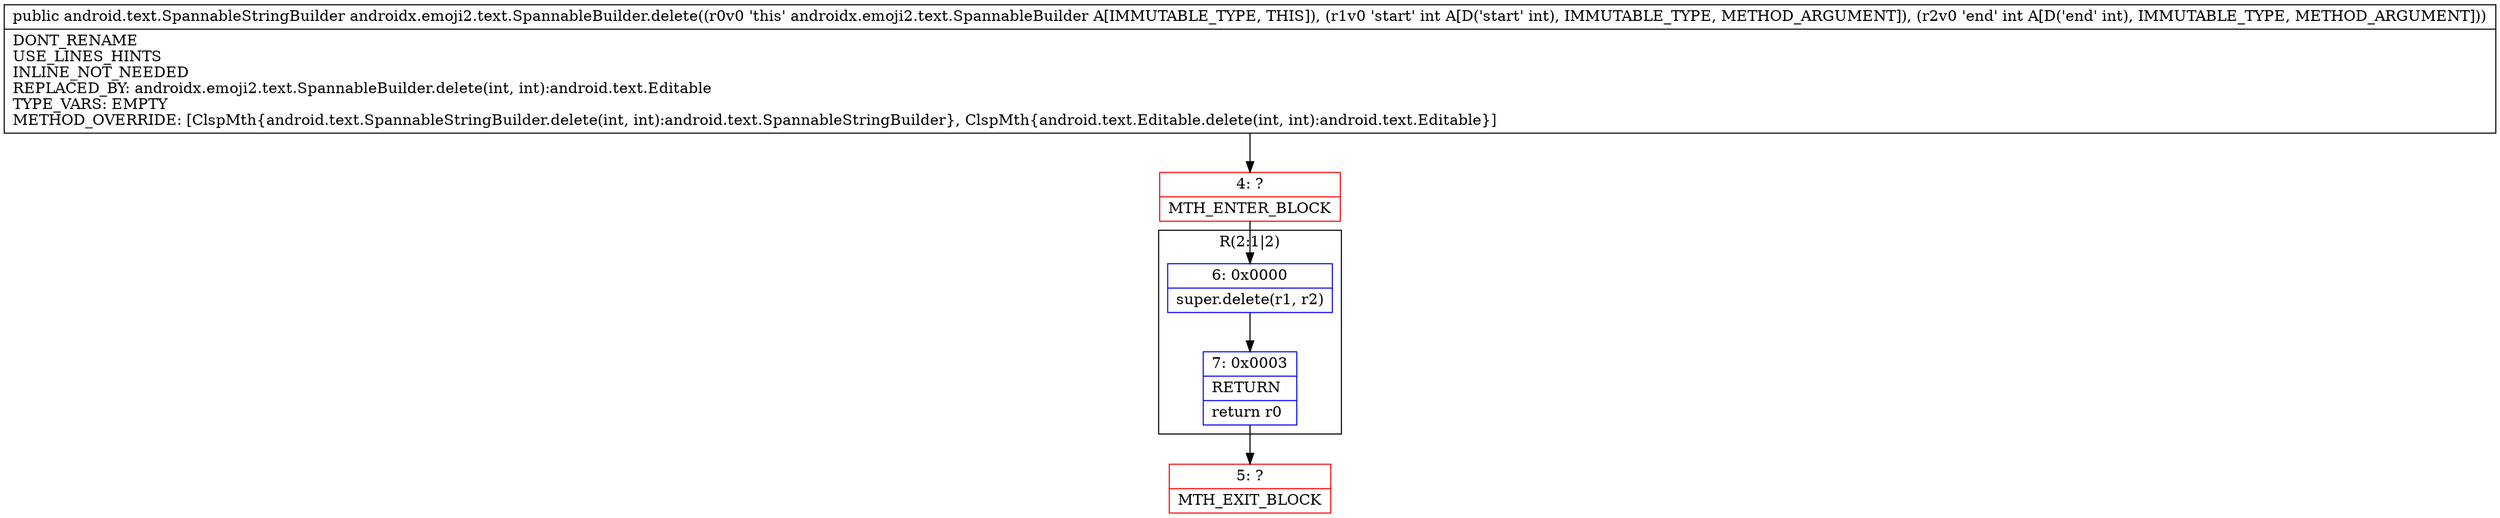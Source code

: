 digraph "CFG forandroidx.emoji2.text.SpannableBuilder.delete(II)Landroid\/text\/SpannableStringBuilder;" {
subgraph cluster_Region_769897245 {
label = "R(2:1|2)";
node [shape=record,color=blue];
Node_6 [shape=record,label="{6\:\ 0x0000|super.delete(r1, r2)\l}"];
Node_7 [shape=record,label="{7\:\ 0x0003|RETURN\l|return r0\l}"];
}
Node_4 [shape=record,color=red,label="{4\:\ ?|MTH_ENTER_BLOCK\l}"];
Node_5 [shape=record,color=red,label="{5\:\ ?|MTH_EXIT_BLOCK\l}"];
MethodNode[shape=record,label="{public android.text.SpannableStringBuilder androidx.emoji2.text.SpannableBuilder.delete((r0v0 'this' androidx.emoji2.text.SpannableBuilder A[IMMUTABLE_TYPE, THIS]), (r1v0 'start' int A[D('start' int), IMMUTABLE_TYPE, METHOD_ARGUMENT]), (r2v0 'end' int A[D('end' int), IMMUTABLE_TYPE, METHOD_ARGUMENT]))  | DONT_RENAME\lUSE_LINES_HINTS\lINLINE_NOT_NEEDED\lREPLACED_BY: androidx.emoji2.text.SpannableBuilder.delete(int, int):android.text.Editable\lTYPE_VARS: EMPTY\lMETHOD_OVERRIDE: [ClspMth\{android.text.SpannableStringBuilder.delete(int, int):android.text.SpannableStringBuilder\}, ClspMth\{android.text.Editable.delete(int, int):android.text.Editable\}]\l}"];
MethodNode -> Node_4;Node_6 -> Node_7;
Node_7 -> Node_5;
Node_4 -> Node_6;
}

